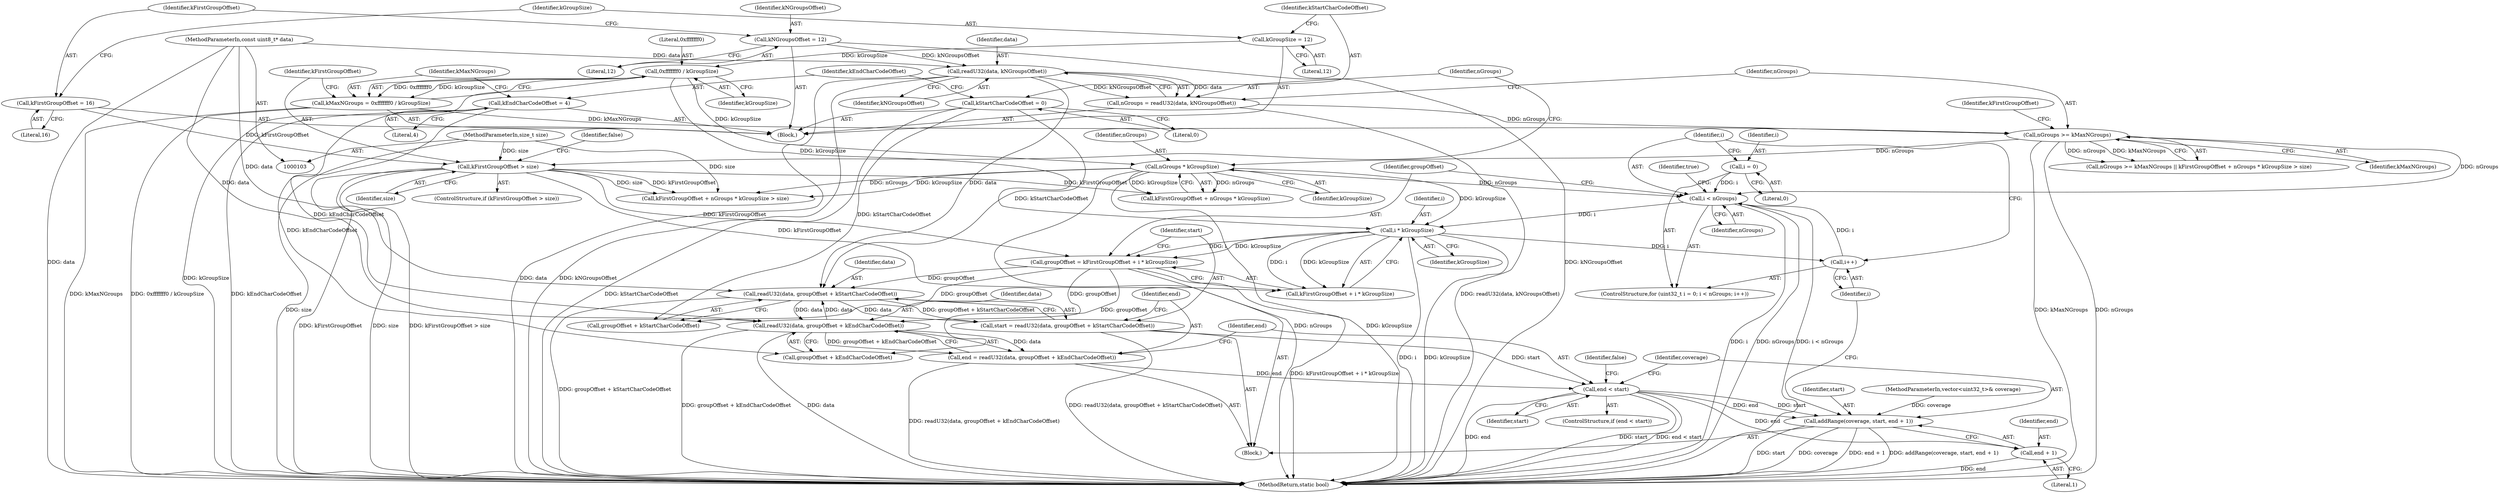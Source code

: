 digraph "0_Android_ca8ac8acdad662230ae37998c6c4091bb39402b6_0@API" {
"1000184" [label="(Call,readU32(data, groupOffset + kStartCharCodeOffset))"];
"1000192" [label="(Call,readU32(data, groupOffset + kEndCharCodeOffset))"];
"1000184" [label="(Call,readU32(data, groupOffset + kStartCharCodeOffset))"];
"1000144" [label="(Call,readU32(data, kNGroupsOffset))"];
"1000105" [label="(MethodParameterIn,const uint8_t* data)"];
"1000109" [label="(Call,kNGroupsOffset = 12)"];
"1000174" [label="(Call,groupOffset = kFirstGroupOffset + i * kGroupSize)"];
"1000135" [label="(Call,kFirstGroupOffset > size)"];
"1000113" [label="(Call,kFirstGroupOffset = 16)"];
"1000106" [label="(MethodParameterIn,size_t size)"];
"1000178" [label="(Call,i * kGroupSize)"];
"1000167" [label="(Call,i < nGroups)"];
"1000170" [label="(Call,i++)"];
"1000164" [label="(Call,i = 0)"];
"1000149" [label="(Call,nGroups >= kMaxNGroups)"];
"1000142" [label="(Call,nGroups = readU32(data, kNGroupsOffset))"];
"1000129" [label="(Call,kMaxNGroups = 0xfffffff0 / kGroupSize)"];
"1000131" [label="(Call,0xfffffff0 / kGroupSize)"];
"1000117" [label="(Call,kGroupSize = 12)"];
"1000155" [label="(Call,nGroups * kGroupSize)"];
"1000121" [label="(Call,kStartCharCodeOffset = 0)"];
"1000125" [label="(Call,kEndCharCodeOffset = 4)"];
"1000182" [label="(Call,start = readU32(data, groupOffset + kStartCharCodeOffset))"];
"1000198" [label="(Call,end < start)"];
"1000204" [label="(Call,addRange(coverage, start, end + 1))"];
"1000207" [label="(Call,end + 1)"];
"1000190" [label="(Call,end = readU32(data, groupOffset + kEndCharCodeOffset))"];
"1000175" [label="(Identifier,groupOffset)"];
"1000157" [label="(Identifier,kGroupSize)"];
"1000154" [label="(Identifier,kFirstGroupOffset)"];
"1000180" [label="(Identifier,kGroupSize)"];
"1000162" [label="(ControlStructure,for (uint32_t i = 0; i < nGroups; i++))"];
"1000142" [label="(Call,nGroups = readU32(data, kNGroupsOffset))"];
"1000117" [label="(Call,kGroupSize = 12)"];
"1000119" [label="(Literal,12)"];
"1000105" [label="(MethodParameterIn,const uint8_t* data)"];
"1000140" [label="(Identifier,false)"];
"1000183" [label="(Identifier,start)"];
"1000200" [label="(Identifier,start)"];
"1000110" [label="(Identifier,kNGroupsOffset)"];
"1000153" [label="(Call,kFirstGroupOffset + nGroups * kGroupSize)"];
"1000168" [label="(Identifier,i)"];
"1000115" [label="(Literal,16)"];
"1000156" [label="(Identifier,nGroups)"];
"1000123" [label="(Literal,0)"];
"1000118" [label="(Identifier,kGroupSize)"];
"1000186" [label="(Call,groupOffset + kStartCharCodeOffset)"];
"1000136" [label="(Identifier,kFirstGroupOffset)"];
"1000155" [label="(Call,nGroups * kGroupSize)"];
"1000170" [label="(Call,i++)"];
"1000203" [label="(Identifier,false)"];
"1000135" [label="(Call,kFirstGroupOffset > size)"];
"1000176" [label="(Call,kFirstGroupOffset + i * kGroupSize)"];
"1000129" [label="(Call,kMaxNGroups = 0xfffffff0 / kGroupSize)"];
"1000150" [label="(Identifier,nGroups)"];
"1000113" [label="(Call,kFirstGroupOffset = 16)"];
"1000151" [label="(Identifier,kMaxNGroups)"];
"1000205" [label="(Identifier,coverage)"];
"1000206" [label="(Identifier,start)"];
"1000192" [label="(Call,readU32(data, groupOffset + kEndCharCodeOffset))"];
"1000164" [label="(Call,i = 0)"];
"1000111" [label="(Literal,12)"];
"1000174" [label="(Call,groupOffset = kFirstGroupOffset + i * kGroupSize)"];
"1000169" [label="(Identifier,nGroups)"];
"1000209" [label="(Literal,1)"];
"1000106" [label="(MethodParameterIn,size_t size)"];
"1000185" [label="(Identifier,data)"];
"1000131" [label="(Call,0xfffffff0 / kGroupSize)"];
"1000165" [label="(Identifier,i)"];
"1000198" [label="(Call,end < start)"];
"1000133" [label="(Identifier,kGroupSize)"];
"1000107" [label="(Block,)"];
"1000134" [label="(ControlStructure,if (kFirstGroupOffset > size))"];
"1000211" [label="(Identifier,true)"];
"1000197" [label="(ControlStructure,if (end < start))"];
"1000145" [label="(Identifier,data)"];
"1000149" [label="(Call,nGroups >= kMaxNGroups)"];
"1000184" [label="(Call,readU32(data, groupOffset + kStartCharCodeOffset))"];
"1000122" [label="(Identifier,kStartCharCodeOffset)"];
"1000193" [label="(Identifier,data)"];
"1000104" [label="(MethodParameterIn,vector<uint32_t>& coverage)"];
"1000152" [label="(Call,kFirstGroupOffset + nGroups * kGroupSize > size)"];
"1000207" [label="(Call,end + 1)"];
"1000126" [label="(Identifier,kEndCharCodeOffset)"];
"1000199" [label="(Identifier,end)"];
"1000178" [label="(Call,i * kGroupSize)"];
"1000125" [label="(Call,kEndCharCodeOffset = 4)"];
"1000132" [label="(Literal,0xfffffff0)"];
"1000212" [label="(MethodReturn,static bool)"];
"1000167" [label="(Call,i < nGroups)"];
"1000137" [label="(Identifier,size)"];
"1000204" [label="(Call,addRange(coverage, start, end + 1))"];
"1000127" [label="(Literal,4)"];
"1000148" [label="(Call,nGroups >= kMaxNGroups || kFirstGroupOffset + nGroups * kGroupSize > size)"];
"1000114" [label="(Identifier,kFirstGroupOffset)"];
"1000191" [label="(Identifier,end)"];
"1000179" [label="(Identifier,i)"];
"1000146" [label="(Identifier,kNGroupsOffset)"];
"1000171" [label="(Identifier,i)"];
"1000130" [label="(Identifier,kMaxNGroups)"];
"1000166" [label="(Literal,0)"];
"1000143" [label="(Identifier,nGroups)"];
"1000121" [label="(Call,kStartCharCodeOffset = 0)"];
"1000208" [label="(Identifier,end)"];
"1000182" [label="(Call,start = readU32(data, groupOffset + kStartCharCodeOffset))"];
"1000194" [label="(Call,groupOffset + kEndCharCodeOffset)"];
"1000109" [label="(Call,kNGroupsOffset = 12)"];
"1000190" [label="(Call,end = readU32(data, groupOffset + kEndCharCodeOffset))"];
"1000172" [label="(Block,)"];
"1000144" [label="(Call,readU32(data, kNGroupsOffset))"];
"1000184" -> "1000182"  [label="AST: "];
"1000184" -> "1000186"  [label="CFG: "];
"1000185" -> "1000184"  [label="AST: "];
"1000186" -> "1000184"  [label="AST: "];
"1000182" -> "1000184"  [label="CFG: "];
"1000184" -> "1000212"  [label="DDG: groupOffset + kStartCharCodeOffset"];
"1000184" -> "1000182"  [label="DDG: data"];
"1000184" -> "1000182"  [label="DDG: groupOffset + kStartCharCodeOffset"];
"1000192" -> "1000184"  [label="DDG: data"];
"1000144" -> "1000184"  [label="DDG: data"];
"1000105" -> "1000184"  [label="DDG: data"];
"1000174" -> "1000184"  [label="DDG: groupOffset"];
"1000121" -> "1000184"  [label="DDG: kStartCharCodeOffset"];
"1000184" -> "1000192"  [label="DDG: data"];
"1000192" -> "1000190"  [label="AST: "];
"1000192" -> "1000194"  [label="CFG: "];
"1000193" -> "1000192"  [label="AST: "];
"1000194" -> "1000192"  [label="AST: "];
"1000190" -> "1000192"  [label="CFG: "];
"1000192" -> "1000212"  [label="DDG: groupOffset + kEndCharCodeOffset"];
"1000192" -> "1000212"  [label="DDG: data"];
"1000192" -> "1000190"  [label="DDG: data"];
"1000192" -> "1000190"  [label="DDG: groupOffset + kEndCharCodeOffset"];
"1000105" -> "1000192"  [label="DDG: data"];
"1000174" -> "1000192"  [label="DDG: groupOffset"];
"1000125" -> "1000192"  [label="DDG: kEndCharCodeOffset"];
"1000144" -> "1000142"  [label="AST: "];
"1000144" -> "1000146"  [label="CFG: "];
"1000145" -> "1000144"  [label="AST: "];
"1000146" -> "1000144"  [label="AST: "];
"1000142" -> "1000144"  [label="CFG: "];
"1000144" -> "1000212"  [label="DDG: data"];
"1000144" -> "1000212"  [label="DDG: kNGroupsOffset"];
"1000144" -> "1000142"  [label="DDG: data"];
"1000144" -> "1000142"  [label="DDG: kNGroupsOffset"];
"1000105" -> "1000144"  [label="DDG: data"];
"1000109" -> "1000144"  [label="DDG: kNGroupsOffset"];
"1000105" -> "1000103"  [label="AST: "];
"1000105" -> "1000212"  [label="DDG: data"];
"1000109" -> "1000107"  [label="AST: "];
"1000109" -> "1000111"  [label="CFG: "];
"1000110" -> "1000109"  [label="AST: "];
"1000111" -> "1000109"  [label="AST: "];
"1000114" -> "1000109"  [label="CFG: "];
"1000109" -> "1000212"  [label="DDG: kNGroupsOffset"];
"1000174" -> "1000172"  [label="AST: "];
"1000174" -> "1000176"  [label="CFG: "];
"1000175" -> "1000174"  [label="AST: "];
"1000176" -> "1000174"  [label="AST: "];
"1000183" -> "1000174"  [label="CFG: "];
"1000174" -> "1000212"  [label="DDG: kFirstGroupOffset + i * kGroupSize"];
"1000135" -> "1000174"  [label="DDG: kFirstGroupOffset"];
"1000178" -> "1000174"  [label="DDG: i"];
"1000178" -> "1000174"  [label="DDG: kGroupSize"];
"1000174" -> "1000186"  [label="DDG: groupOffset"];
"1000174" -> "1000194"  [label="DDG: groupOffset"];
"1000135" -> "1000134"  [label="AST: "];
"1000135" -> "1000137"  [label="CFG: "];
"1000136" -> "1000135"  [label="AST: "];
"1000137" -> "1000135"  [label="AST: "];
"1000140" -> "1000135"  [label="CFG: "];
"1000143" -> "1000135"  [label="CFG: "];
"1000135" -> "1000212"  [label="DDG: kFirstGroupOffset > size"];
"1000135" -> "1000212"  [label="DDG: kFirstGroupOffset"];
"1000135" -> "1000212"  [label="DDG: size"];
"1000113" -> "1000135"  [label="DDG: kFirstGroupOffset"];
"1000106" -> "1000135"  [label="DDG: size"];
"1000135" -> "1000152"  [label="DDG: kFirstGroupOffset"];
"1000135" -> "1000152"  [label="DDG: size"];
"1000135" -> "1000153"  [label="DDG: kFirstGroupOffset"];
"1000135" -> "1000176"  [label="DDG: kFirstGroupOffset"];
"1000113" -> "1000107"  [label="AST: "];
"1000113" -> "1000115"  [label="CFG: "];
"1000114" -> "1000113"  [label="AST: "];
"1000115" -> "1000113"  [label="AST: "];
"1000118" -> "1000113"  [label="CFG: "];
"1000106" -> "1000103"  [label="AST: "];
"1000106" -> "1000212"  [label="DDG: size"];
"1000106" -> "1000152"  [label="DDG: size"];
"1000178" -> "1000176"  [label="AST: "];
"1000178" -> "1000180"  [label="CFG: "];
"1000179" -> "1000178"  [label="AST: "];
"1000180" -> "1000178"  [label="AST: "];
"1000176" -> "1000178"  [label="CFG: "];
"1000178" -> "1000212"  [label="DDG: i"];
"1000178" -> "1000212"  [label="DDG: kGroupSize"];
"1000178" -> "1000170"  [label="DDG: i"];
"1000178" -> "1000176"  [label="DDG: i"];
"1000178" -> "1000176"  [label="DDG: kGroupSize"];
"1000167" -> "1000178"  [label="DDG: i"];
"1000155" -> "1000178"  [label="DDG: kGroupSize"];
"1000131" -> "1000178"  [label="DDG: kGroupSize"];
"1000167" -> "1000162"  [label="AST: "];
"1000167" -> "1000169"  [label="CFG: "];
"1000168" -> "1000167"  [label="AST: "];
"1000169" -> "1000167"  [label="AST: "];
"1000175" -> "1000167"  [label="CFG: "];
"1000211" -> "1000167"  [label="CFG: "];
"1000167" -> "1000212"  [label="DDG: i"];
"1000167" -> "1000212"  [label="DDG: nGroups"];
"1000167" -> "1000212"  [label="DDG: i < nGroups"];
"1000170" -> "1000167"  [label="DDG: i"];
"1000164" -> "1000167"  [label="DDG: i"];
"1000149" -> "1000167"  [label="DDG: nGroups"];
"1000155" -> "1000167"  [label="DDG: nGroups"];
"1000170" -> "1000162"  [label="AST: "];
"1000170" -> "1000171"  [label="CFG: "];
"1000171" -> "1000170"  [label="AST: "];
"1000168" -> "1000170"  [label="CFG: "];
"1000164" -> "1000162"  [label="AST: "];
"1000164" -> "1000166"  [label="CFG: "];
"1000165" -> "1000164"  [label="AST: "];
"1000166" -> "1000164"  [label="AST: "];
"1000168" -> "1000164"  [label="CFG: "];
"1000149" -> "1000148"  [label="AST: "];
"1000149" -> "1000151"  [label="CFG: "];
"1000150" -> "1000149"  [label="AST: "];
"1000151" -> "1000149"  [label="AST: "];
"1000154" -> "1000149"  [label="CFG: "];
"1000148" -> "1000149"  [label="CFG: "];
"1000149" -> "1000212"  [label="DDG: kMaxNGroups"];
"1000149" -> "1000212"  [label="DDG: nGroups"];
"1000149" -> "1000148"  [label="DDG: nGroups"];
"1000149" -> "1000148"  [label="DDG: kMaxNGroups"];
"1000142" -> "1000149"  [label="DDG: nGroups"];
"1000129" -> "1000149"  [label="DDG: kMaxNGroups"];
"1000149" -> "1000155"  [label="DDG: nGroups"];
"1000142" -> "1000107"  [label="AST: "];
"1000143" -> "1000142"  [label="AST: "];
"1000150" -> "1000142"  [label="CFG: "];
"1000142" -> "1000212"  [label="DDG: readU32(data, kNGroupsOffset)"];
"1000129" -> "1000107"  [label="AST: "];
"1000129" -> "1000131"  [label="CFG: "];
"1000130" -> "1000129"  [label="AST: "];
"1000131" -> "1000129"  [label="AST: "];
"1000136" -> "1000129"  [label="CFG: "];
"1000129" -> "1000212"  [label="DDG: kMaxNGroups"];
"1000129" -> "1000212"  [label="DDG: 0xfffffff0 / kGroupSize"];
"1000131" -> "1000129"  [label="DDG: 0xfffffff0"];
"1000131" -> "1000129"  [label="DDG: kGroupSize"];
"1000131" -> "1000133"  [label="CFG: "];
"1000132" -> "1000131"  [label="AST: "];
"1000133" -> "1000131"  [label="AST: "];
"1000131" -> "1000212"  [label="DDG: kGroupSize"];
"1000117" -> "1000131"  [label="DDG: kGroupSize"];
"1000131" -> "1000155"  [label="DDG: kGroupSize"];
"1000117" -> "1000107"  [label="AST: "];
"1000117" -> "1000119"  [label="CFG: "];
"1000118" -> "1000117"  [label="AST: "];
"1000119" -> "1000117"  [label="AST: "];
"1000122" -> "1000117"  [label="CFG: "];
"1000155" -> "1000153"  [label="AST: "];
"1000155" -> "1000157"  [label="CFG: "];
"1000156" -> "1000155"  [label="AST: "];
"1000157" -> "1000155"  [label="AST: "];
"1000153" -> "1000155"  [label="CFG: "];
"1000155" -> "1000212"  [label="DDG: nGroups"];
"1000155" -> "1000212"  [label="DDG: kGroupSize"];
"1000155" -> "1000152"  [label="DDG: nGroups"];
"1000155" -> "1000152"  [label="DDG: kGroupSize"];
"1000155" -> "1000153"  [label="DDG: nGroups"];
"1000155" -> "1000153"  [label="DDG: kGroupSize"];
"1000121" -> "1000107"  [label="AST: "];
"1000121" -> "1000123"  [label="CFG: "];
"1000122" -> "1000121"  [label="AST: "];
"1000123" -> "1000121"  [label="AST: "];
"1000126" -> "1000121"  [label="CFG: "];
"1000121" -> "1000212"  [label="DDG: kStartCharCodeOffset"];
"1000121" -> "1000186"  [label="DDG: kStartCharCodeOffset"];
"1000125" -> "1000107"  [label="AST: "];
"1000125" -> "1000127"  [label="CFG: "];
"1000126" -> "1000125"  [label="AST: "];
"1000127" -> "1000125"  [label="AST: "];
"1000130" -> "1000125"  [label="CFG: "];
"1000125" -> "1000212"  [label="DDG: kEndCharCodeOffset"];
"1000125" -> "1000194"  [label="DDG: kEndCharCodeOffset"];
"1000182" -> "1000172"  [label="AST: "];
"1000183" -> "1000182"  [label="AST: "];
"1000191" -> "1000182"  [label="CFG: "];
"1000182" -> "1000212"  [label="DDG: readU32(data, groupOffset + kStartCharCodeOffset)"];
"1000182" -> "1000198"  [label="DDG: start"];
"1000198" -> "1000197"  [label="AST: "];
"1000198" -> "1000200"  [label="CFG: "];
"1000199" -> "1000198"  [label="AST: "];
"1000200" -> "1000198"  [label="AST: "];
"1000203" -> "1000198"  [label="CFG: "];
"1000205" -> "1000198"  [label="CFG: "];
"1000198" -> "1000212"  [label="DDG: end"];
"1000198" -> "1000212"  [label="DDG: start"];
"1000198" -> "1000212"  [label="DDG: end < start"];
"1000190" -> "1000198"  [label="DDG: end"];
"1000198" -> "1000204"  [label="DDG: start"];
"1000198" -> "1000204"  [label="DDG: end"];
"1000198" -> "1000207"  [label="DDG: end"];
"1000204" -> "1000172"  [label="AST: "];
"1000204" -> "1000207"  [label="CFG: "];
"1000205" -> "1000204"  [label="AST: "];
"1000206" -> "1000204"  [label="AST: "];
"1000207" -> "1000204"  [label="AST: "];
"1000171" -> "1000204"  [label="CFG: "];
"1000204" -> "1000212"  [label="DDG: start"];
"1000204" -> "1000212"  [label="DDG: coverage"];
"1000204" -> "1000212"  [label="DDG: end + 1"];
"1000204" -> "1000212"  [label="DDG: addRange(coverage, start, end + 1)"];
"1000104" -> "1000204"  [label="DDG: coverage"];
"1000207" -> "1000209"  [label="CFG: "];
"1000208" -> "1000207"  [label="AST: "];
"1000209" -> "1000207"  [label="AST: "];
"1000207" -> "1000212"  [label="DDG: end"];
"1000190" -> "1000172"  [label="AST: "];
"1000191" -> "1000190"  [label="AST: "];
"1000199" -> "1000190"  [label="CFG: "];
"1000190" -> "1000212"  [label="DDG: readU32(data, groupOffset + kEndCharCodeOffset)"];
}
